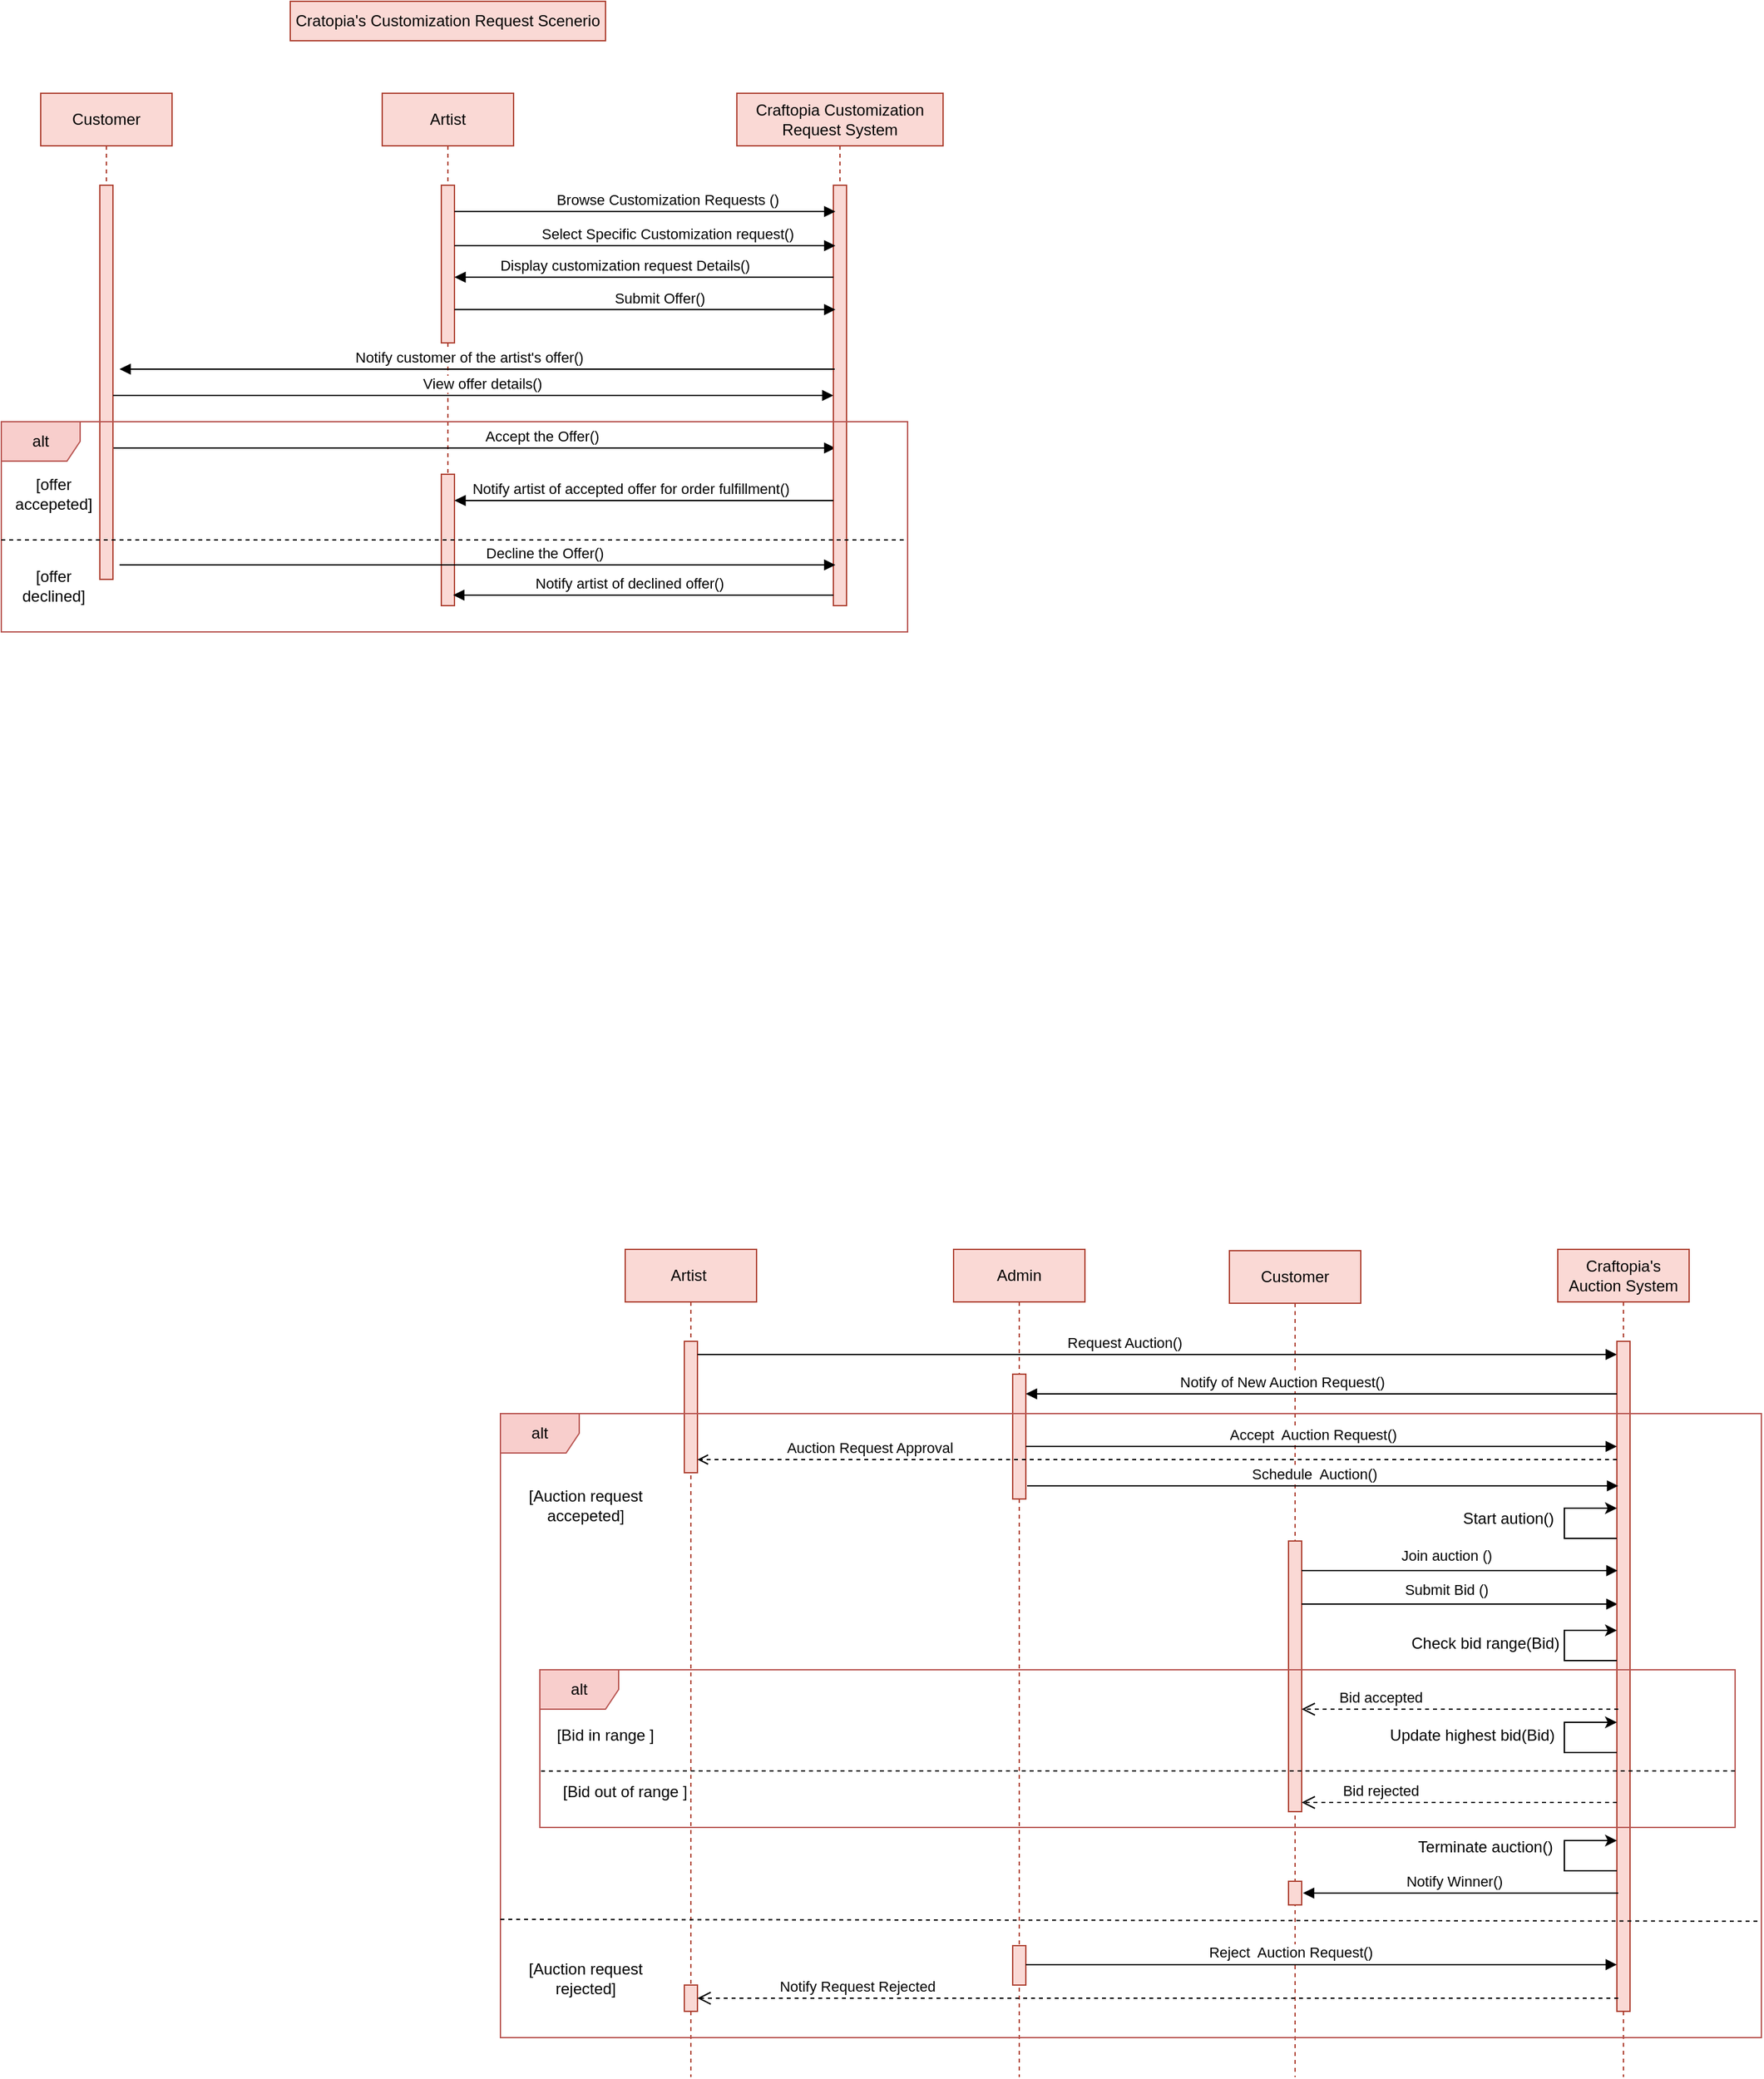 <mxfile version="26.0.9">
  <diagram name="Page-1" id="V0pw2Zb20UL2xj4cE1I4">
    <mxGraphModel dx="1358" dy="1831" grid="1" gridSize="10" guides="1" tooltips="1" connect="1" arrows="1" fold="1" page="1" pageScale="1" pageWidth="827" pageHeight="1169" math="0" shadow="0">
      <root>
        <mxCell id="0" />
        <mxCell id="1" parent="0" />
        <mxCell id="ZhXPPXgodXc87nbnoY75-1" value="Customer" style="shape=umlLifeline;perimeter=lifelinePerimeter;whiteSpace=wrap;html=1;container=0;dropTarget=0;collapsible=0;recursiveResize=0;outlineConnect=0;portConstraint=eastwest;newEdgeStyle={&quot;edgeStyle&quot;:&quot;elbowEdgeStyle&quot;,&quot;elbow&quot;:&quot;vertical&quot;,&quot;curved&quot;:0,&quot;rounded&quot;:0};fillColor=#fad9d5;strokeColor=#ae4132;" parent="1" vertex="1">
          <mxGeometry x="40" y="40" width="100" height="370" as="geometry" />
        </mxCell>
        <mxCell id="ZhXPPXgodXc87nbnoY75-2" value="" style="html=1;points=[];perimeter=orthogonalPerimeter;outlineConnect=0;targetShapes=umlLifeline;portConstraint=eastwest;newEdgeStyle={&quot;edgeStyle&quot;:&quot;elbowEdgeStyle&quot;,&quot;elbow&quot;:&quot;vertical&quot;,&quot;curved&quot;:0,&quot;rounded&quot;:0};fillColor=#fad9d5;strokeColor=#ae4132;" parent="ZhXPPXgodXc87nbnoY75-1" vertex="1">
          <mxGeometry x="45" y="70" width="10" height="300" as="geometry" />
        </mxCell>
        <mxCell id="ZhXPPXgodXc87nbnoY75-4" value="Cratopia&#39;s Customization Request Scenerio" style="text;html=1;align=center;verticalAlign=middle;whiteSpace=wrap;rounded=0;fillColor=#fad9d5;strokeColor=#ae4132;" parent="1" vertex="1">
          <mxGeometry x="230" y="-30" width="240" height="30" as="geometry" />
        </mxCell>
        <mxCell id="ZhXPPXgodXc87nbnoY75-5" value="Artist" style="shape=umlLifeline;perimeter=lifelinePerimeter;whiteSpace=wrap;html=1;container=0;dropTarget=0;collapsible=0;recursiveResize=0;outlineConnect=0;portConstraint=eastwest;newEdgeStyle={&quot;edgeStyle&quot;:&quot;elbowEdgeStyle&quot;,&quot;elbow&quot;:&quot;vertical&quot;,&quot;curved&quot;:0,&quot;rounded&quot;:0};fillColor=#fad9d5;strokeColor=#ae4132;" parent="1" vertex="1">
          <mxGeometry x="300" y="40" width="100" height="390" as="geometry" />
        </mxCell>
        <mxCell id="ZhXPPXgodXc87nbnoY75-6" value="" style="html=1;points=[];perimeter=orthogonalPerimeter;outlineConnect=0;targetShapes=umlLifeline;portConstraint=eastwest;newEdgeStyle={&quot;edgeStyle&quot;:&quot;elbowEdgeStyle&quot;,&quot;elbow&quot;:&quot;vertical&quot;,&quot;curved&quot;:0,&quot;rounded&quot;:0};fillColor=#fad9d5;strokeColor=#ae4132;" parent="ZhXPPXgodXc87nbnoY75-5" vertex="1">
          <mxGeometry x="45" y="70" width="10" height="120" as="geometry" />
        </mxCell>
        <mxCell id="ZhXPPXgodXc87nbnoY75-31" value="" style="html=1;points=[];perimeter=orthogonalPerimeter;outlineConnect=0;targetShapes=umlLifeline;portConstraint=eastwest;newEdgeStyle={&quot;edgeStyle&quot;:&quot;elbowEdgeStyle&quot;,&quot;elbow&quot;:&quot;vertical&quot;,&quot;curved&quot;:0,&quot;rounded&quot;:0};fillColor=#fad9d5;strokeColor=#ae4132;" parent="ZhXPPXgodXc87nbnoY75-5" vertex="1">
          <mxGeometry x="45" y="290" width="10" height="100" as="geometry" />
        </mxCell>
        <mxCell id="ZhXPPXgodXc87nbnoY75-9" value="View offer details()" style="html=1;verticalAlign=bottom;endArrow=block;edgeStyle=elbowEdgeStyle;elbow=vertical;curved=0;rounded=0;" parent="1" target="ZhXPPXgodXc87nbnoY75-26" edge="1">
          <mxGeometry x="0.023" relative="1" as="geometry">
            <mxPoint x="95" y="270.0" as="sourcePoint" />
            <Array as="points">
              <mxPoint x="180" y="270" />
            </Array>
            <mxPoint x="640" y="270" as="targetPoint" />
            <mxPoint as="offset" />
          </mxGeometry>
        </mxCell>
        <mxCell id="ZhXPPXgodXc87nbnoY75-11" value="Accept the Offer()&amp;nbsp;" style="html=1;verticalAlign=bottom;endArrow=block;edgeStyle=elbowEdgeStyle;elbow=vertical;curved=0;rounded=0;" parent="1" edge="1">
          <mxGeometry x="0.191" relative="1" as="geometry">
            <mxPoint x="95.5" y="310" as="sourcePoint" />
            <Array as="points">
              <mxPoint x="195.5" y="310" />
            </Array>
            <mxPoint x="645" y="310" as="targetPoint" />
            <mxPoint as="offset" />
          </mxGeometry>
        </mxCell>
        <mxCell id="ZhXPPXgodXc87nbnoY75-12" value="Artist&amp;nbsp;" style="shape=umlLifeline;perimeter=lifelinePerimeter;whiteSpace=wrap;html=1;container=0;dropTarget=0;collapsible=0;recursiveResize=0;outlineConnect=0;portConstraint=eastwest;newEdgeStyle={&quot;edgeStyle&quot;:&quot;elbowEdgeStyle&quot;,&quot;elbow&quot;:&quot;vertical&quot;,&quot;curved&quot;:0,&quot;rounded&quot;:0};fillColor=#fad9d5;strokeColor=#ae4132;" parent="1" vertex="1">
          <mxGeometry x="485" y="920" width="100" height="630" as="geometry" />
        </mxCell>
        <mxCell id="ZhXPPXgodXc87nbnoY75-25" value="Craftopia Customization Request System" style="shape=umlLifeline;perimeter=lifelinePerimeter;whiteSpace=wrap;html=1;container=0;dropTarget=0;collapsible=0;recursiveResize=0;outlineConnect=0;portConstraint=eastwest;newEdgeStyle={&quot;edgeStyle&quot;:&quot;elbowEdgeStyle&quot;,&quot;elbow&quot;:&quot;vertical&quot;,&quot;curved&quot;:0,&quot;rounded&quot;:0};fillColor=#fad9d5;strokeColor=#ae4132;" parent="1" vertex="1">
          <mxGeometry x="570" y="40" width="157" height="380" as="geometry" />
        </mxCell>
        <mxCell id="ZhXPPXgodXc87nbnoY75-26" value="" style="html=1;points=[];perimeter=orthogonalPerimeter;outlineConnect=0;targetShapes=umlLifeline;portConstraint=eastwest;newEdgeStyle={&quot;edgeStyle&quot;:&quot;elbowEdgeStyle&quot;,&quot;elbow&quot;:&quot;vertical&quot;,&quot;curved&quot;:0,&quot;rounded&quot;:0};fillColor=#fad9d5;strokeColor=#ae4132;" parent="ZhXPPXgodXc87nbnoY75-25" vertex="1">
          <mxGeometry x="73.5" y="70" width="10" height="320" as="geometry" />
        </mxCell>
        <mxCell id="ZhXPPXgodXc87nbnoY75-30" value="Submit Offer()" style="html=1;verticalAlign=bottom;endArrow=block;edgeStyle=elbowEdgeStyle;elbow=vertical;curved=0;rounded=0;" parent="1" edge="1">
          <mxGeometry x="0.075" relative="1" as="geometry">
            <mxPoint x="355" y="204.64" as="sourcePoint" />
            <Array as="points">
              <mxPoint x="489.75" y="204.64" />
            </Array>
            <mxPoint x="645" y="204.64" as="targetPoint" />
            <mxPoint as="offset" />
          </mxGeometry>
        </mxCell>
        <mxCell id="zpv97-H2XaEhjDYaw_ze-1" value="alt" style="shape=umlFrame;whiteSpace=wrap;html=1;pointerEvents=0;fillColor=#f8cecc;strokeColor=#b85450;" parent="1" vertex="1">
          <mxGeometry x="10" y="290" width="690" height="160" as="geometry" />
        </mxCell>
        <mxCell id="zpv97-H2XaEhjDYaw_ze-2" value="" style="html=1;points=[];perimeter=orthogonalPerimeter;outlineConnect=0;targetShapes=umlLifeline;portConstraint=eastwest;newEdgeStyle={&quot;edgeStyle&quot;:&quot;elbowEdgeStyle&quot;,&quot;elbow&quot;:&quot;vertical&quot;,&quot;curved&quot;:0,&quot;rounded&quot;:0};fillColor=#fad9d5;strokeColor=#ae4132;" parent="1" vertex="1">
          <mxGeometry x="530" y="990" width="10" height="100" as="geometry" />
        </mxCell>
        <mxCell id="zpv97-H2XaEhjDYaw_ze-3" value="Admin" style="shape=umlLifeline;perimeter=lifelinePerimeter;whiteSpace=wrap;html=1;container=0;dropTarget=0;collapsible=0;recursiveResize=0;outlineConnect=0;portConstraint=eastwest;newEdgeStyle={&quot;edgeStyle&quot;:&quot;elbowEdgeStyle&quot;,&quot;elbow&quot;:&quot;vertical&quot;,&quot;curved&quot;:0,&quot;rounded&quot;:0};fillColor=#fad9d5;strokeColor=#ae4132;" parent="1" vertex="1">
          <mxGeometry x="735" y="920" width="100" height="630" as="geometry" />
        </mxCell>
        <mxCell id="zpv97-H2XaEhjDYaw_ze-4" value="" style="html=1;points=[];perimeter=orthogonalPerimeter;outlineConnect=0;targetShapes=umlLifeline;portConstraint=eastwest;newEdgeStyle={&quot;edgeStyle&quot;:&quot;elbowEdgeStyle&quot;,&quot;elbow&quot;:&quot;vertical&quot;,&quot;curved&quot;:0,&quot;rounded&quot;:0};fillColor=#fad9d5;strokeColor=#ae4132;" parent="zpv97-H2XaEhjDYaw_ze-3" vertex="1">
          <mxGeometry x="45" y="95" width="10" height="95" as="geometry" />
        </mxCell>
        <mxCell id="zpv97-H2XaEhjDYaw_ze-5" value="Customer" style="shape=umlLifeline;perimeter=lifelinePerimeter;whiteSpace=wrap;html=1;container=0;dropTarget=0;collapsible=0;recursiveResize=0;outlineConnect=0;portConstraint=eastwest;newEdgeStyle={&quot;edgeStyle&quot;:&quot;elbowEdgeStyle&quot;,&quot;elbow&quot;:&quot;vertical&quot;,&quot;curved&quot;:0,&quot;rounded&quot;:0};fillColor=#fad9d5;strokeColor=#ae4132;" parent="1" vertex="1">
          <mxGeometry x="945" y="921" width="100" height="629" as="geometry" />
        </mxCell>
        <mxCell id="zpv97-H2XaEhjDYaw_ze-6" value="" style="html=1;points=[];perimeter=orthogonalPerimeter;outlineConnect=0;targetShapes=umlLifeline;portConstraint=eastwest;newEdgeStyle={&quot;edgeStyle&quot;:&quot;elbowEdgeStyle&quot;,&quot;elbow&quot;:&quot;vertical&quot;,&quot;curved&quot;:0,&quot;rounded&quot;:0};fillColor=#fad9d5;strokeColor=#ae4132;" parent="zpv97-H2XaEhjDYaw_ze-5" vertex="1">
          <mxGeometry x="45" y="221" width="10" height="206" as="geometry" />
        </mxCell>
        <mxCell id="DhQO_6RYLs_zfJR8aaYj-11" value="" style="html=1;points=[];perimeter=orthogonalPerimeter;outlineConnect=0;targetShapes=umlLifeline;portConstraint=eastwest;newEdgeStyle={&quot;edgeStyle&quot;:&quot;elbowEdgeStyle&quot;,&quot;elbow&quot;:&quot;vertical&quot;,&quot;curved&quot;:0,&quot;rounded&quot;:0};fillColor=#fad9d5;strokeColor=#ae4132;" parent="zpv97-H2XaEhjDYaw_ze-5" vertex="1">
          <mxGeometry x="45" y="480" width="10" height="18" as="geometry" />
        </mxCell>
        <mxCell id="zpv97-H2XaEhjDYaw_ze-7" value="Request Auction()" style="html=1;verticalAlign=bottom;endArrow=block;edgeStyle=elbowEdgeStyle;elbow=vertical;curved=0;rounded=0;" parent="1" edge="1">
          <mxGeometry x="-0.074" relative="1" as="geometry">
            <mxPoint x="540" y="1000" as="sourcePoint" />
            <Array as="points">
              <mxPoint x="645" y="1000" />
              <mxPoint x="735" y="1010" />
            </Array>
            <mxPoint x="1240" y="1000" as="targetPoint" />
            <mxPoint x="1" as="offset" />
          </mxGeometry>
        </mxCell>
        <mxCell id="zpv97-H2XaEhjDYaw_ze-9" value="Submit Bid ()" style="html=1;verticalAlign=bottom;endArrow=block;edgeStyle=elbowEdgeStyle;elbow=vertical;curved=0;rounded=0;" parent="1" source="zpv97-H2XaEhjDYaw_ze-6" edge="1">
          <mxGeometry x="-0.097" y="3" relative="1" as="geometry">
            <mxPoint x="1010" y="1190" as="sourcePoint" />
            <Array as="points" />
            <mxPoint x="1240.5" y="1190" as="targetPoint" />
            <mxPoint x="1" y="1" as="offset" />
          </mxGeometry>
        </mxCell>
        <mxCell id="zpv97-H2XaEhjDYaw_ze-11" value="" style="html=1;points=[];perimeter=orthogonalPerimeter;outlineConnect=0;targetShapes=umlLifeline;portConstraint=eastwest;newEdgeStyle={&quot;edgeStyle&quot;:&quot;elbowEdgeStyle&quot;,&quot;elbow&quot;:&quot;vertical&quot;,&quot;curved&quot;:0,&quot;rounded&quot;:0};fillColor=#fad9d5;strokeColor=#ae4132;" parent="1" vertex="1">
          <mxGeometry x="780" y="1450" width="10" height="30" as="geometry" />
        </mxCell>
        <mxCell id="zpv97-H2XaEhjDYaw_ze-13" value="Craftopia&#39;s Auction System" style="shape=umlLifeline;perimeter=lifelinePerimeter;whiteSpace=wrap;html=1;container=0;dropTarget=0;collapsible=0;recursiveResize=0;outlineConnect=0;portConstraint=eastwest;newEdgeStyle={&quot;edgeStyle&quot;:&quot;elbowEdgeStyle&quot;,&quot;elbow&quot;:&quot;vertical&quot;,&quot;curved&quot;:0,&quot;rounded&quot;:0};fillColor=#fad9d5;strokeColor=#ae4132;" parent="1" vertex="1">
          <mxGeometry x="1195" y="920" width="100" height="630" as="geometry" />
        </mxCell>
        <mxCell id="zpv97-H2XaEhjDYaw_ze-14" value="" style="html=1;points=[];perimeter=orthogonalPerimeter;outlineConnect=0;targetShapes=umlLifeline;portConstraint=eastwest;newEdgeStyle={&quot;edgeStyle&quot;:&quot;elbowEdgeStyle&quot;,&quot;elbow&quot;:&quot;vertical&quot;,&quot;curved&quot;:0,&quot;rounded&quot;:0};fillColor=#fad9d5;strokeColor=#ae4132;" parent="zpv97-H2XaEhjDYaw_ze-13" vertex="1">
          <mxGeometry x="45" y="70" width="10" height="510" as="geometry" />
        </mxCell>
        <mxCell id="zpv97-H2XaEhjDYaw_ze-15" value="Notify of New Auction Request()" style="html=1;verticalAlign=bottom;endArrow=block;edgeStyle=elbowEdgeStyle;elbow=vertical;curved=0;rounded=0;" parent="1" edge="1">
          <mxGeometry x="0.133" relative="1" as="geometry">
            <mxPoint x="1240" y="1030" as="sourcePoint" />
            <Array as="points">
              <mxPoint x="1150" y="1030" />
              <mxPoint x="1060" y="1020" />
            </Array>
            <mxPoint x="790.0" y="1030" as="targetPoint" />
            <mxPoint as="offset" />
          </mxGeometry>
        </mxCell>
        <mxCell id="zpv97-H2XaEhjDYaw_ze-18" value="Accept&amp;nbsp; Auction Request()&amp;nbsp;" style="html=1;verticalAlign=bottom;endArrow=block;edgeStyle=elbowEdgeStyle;elbow=vertical;curved=0;rounded=0;" parent="1" edge="1">
          <mxGeometry x="-0.022" relative="1" as="geometry">
            <mxPoint x="790.0" y="1070" as="sourcePoint" />
            <Array as="points">
              <mxPoint x="795" y="1070" />
            </Array>
            <mxPoint x="1240" y="1070" as="targetPoint" />
            <mxPoint as="offset" />
          </mxGeometry>
        </mxCell>
        <mxCell id="zpv97-H2XaEhjDYaw_ze-20" value="" style="html=1;points=[];perimeter=orthogonalPerimeter;outlineConnect=0;targetShapes=umlLifeline;portConstraint=eastwest;newEdgeStyle={&quot;edgeStyle&quot;:&quot;elbowEdgeStyle&quot;,&quot;elbow&quot;:&quot;vertical&quot;,&quot;curved&quot;:0,&quot;rounded&quot;:0};fillColor=#fad9d5;strokeColor=#ae4132;" parent="1" vertex="1">
          <mxGeometry x="530" y="1480" width="10" height="20" as="geometry" />
        </mxCell>
        <mxCell id="zpv97-H2XaEhjDYaw_ze-21" value="Notify Winner()" style="html=1;verticalAlign=bottom;endArrow=block;edgeStyle=elbowEdgeStyle;elbow=vertical;curved=0;rounded=0;" parent="1" edge="1">
          <mxGeometry x="0.042" relative="1" as="geometry">
            <mxPoint x="1241" y="1410" as="sourcePoint" />
            <Array as="points">
              <mxPoint x="1136" y="1410" />
            </Array>
            <mxPoint x="1001" y="1410" as="targetPoint" />
            <mxPoint as="offset" />
          </mxGeometry>
        </mxCell>
        <mxCell id="zpv97-H2XaEhjDYaw_ze-22" value="Auction Request Approval" style="html=1;verticalAlign=bottom;endArrow=open;dashed=1;edgeStyle=elbowEdgeStyle;elbow=horizontal;curved=0;rounded=0;" parent="1" target="zpv97-H2XaEhjDYaw_ze-2" edge="1" source="zpv97-H2XaEhjDYaw_ze-14">
          <mxGeometry x="0.626" relative="1" as="geometry">
            <mxPoint x="790" y="1080" as="targetPoint" />
            <Array as="points">
              <mxPoint x="895" y="1080" />
            </Array>
            <mxPoint x="1235" y="1080" as="sourcePoint" />
            <mxPoint as="offset" />
          </mxGeometry>
        </mxCell>
        <mxCell id="zpv97-H2XaEhjDYaw_ze-23" value="" style="endArrow=none;dashed=1;html=1;rounded=0;entryX=0.998;entryY=0.579;entryDx=0;entryDy=0;entryPerimeter=0;exitX=0;exitY=0.625;exitDx=0;exitDy=0;exitPerimeter=0;" parent="1" edge="1">
          <mxGeometry width="50" height="50" relative="1" as="geometry">
            <mxPoint x="10" y="380" as="sourcePoint" />
            <mxPoint x="700.0" y="380.0" as="targetPoint" />
          </mxGeometry>
        </mxCell>
        <mxCell id="zpv97-H2XaEhjDYaw_ze-24" value="Decline the Offer()&amp;nbsp;" style="html=1;verticalAlign=bottom;endArrow=block;edgeStyle=elbowEdgeStyle;elbow=vertical;curved=0;rounded=0;" parent="1" edge="1">
          <mxGeometry x="0.191" relative="1" as="geometry">
            <mxPoint x="100" y="399" as="sourcePoint" />
            <Array as="points">
              <mxPoint x="185" y="399" />
            </Array>
            <mxPoint x="645" y="399" as="targetPoint" />
            <mxPoint as="offset" />
          </mxGeometry>
        </mxCell>
        <mxCell id="zpv97-H2XaEhjDYaw_ze-25" value="[offer accepeted]" style="text;html=1;align=center;verticalAlign=middle;whiteSpace=wrap;rounded=0;" parent="1" vertex="1">
          <mxGeometry x="20" y="330" width="60" height="30" as="geometry" />
        </mxCell>
        <mxCell id="zpv97-H2XaEhjDYaw_ze-26" value="[offer declined]" style="text;html=1;align=center;verticalAlign=middle;whiteSpace=wrap;rounded=0;" parent="1" vertex="1">
          <mxGeometry x="20" y="400" width="60" height="30" as="geometry" />
        </mxCell>
        <mxCell id="zpv97-H2XaEhjDYaw_ze-27" value="alt" style="shape=umlFrame;whiteSpace=wrap;html=1;pointerEvents=0;fillColor=#f8cecc;strokeColor=#b85450;" parent="1" vertex="1">
          <mxGeometry x="390" y="1045" width="960" height="475" as="geometry" />
        </mxCell>
        <mxCell id="zpv97-H2XaEhjDYaw_ze-28" value="" style="endArrow=none;dashed=1;html=1;rounded=0;exitX=0;exitY=0.833;exitDx=0;exitDy=0;exitPerimeter=0;entryX=0.999;entryY=0.836;entryDx=0;entryDy=0;entryPerimeter=0;" parent="1" edge="1">
          <mxGeometry width="50" height="50" relative="1" as="geometry">
            <mxPoint x="390" y="1429.995" as="sourcePoint" />
            <mxPoint x="1349.04" y="1431.42" as="targetPoint" />
          </mxGeometry>
        </mxCell>
        <mxCell id="zpv97-H2XaEhjDYaw_ze-29" value="[Auction request accepeted]" style="text;html=1;align=center;verticalAlign=middle;whiteSpace=wrap;rounded=0;" parent="1" vertex="1">
          <mxGeometry x="410" y="1100" width="90" height="30" as="geometry" />
        </mxCell>
        <mxCell id="zpv97-H2XaEhjDYaw_ze-30" value="[Auction request rejected]" style="text;html=1;align=center;verticalAlign=middle;whiteSpace=wrap;rounded=0;" parent="1" vertex="1">
          <mxGeometry x="410" y="1460" width="90" height="30" as="geometry" />
        </mxCell>
        <mxCell id="zpv97-H2XaEhjDYaw_ze-31" value="Reject&amp;nbsp; Auction Request()&amp;nbsp;" style="html=1;verticalAlign=bottom;endArrow=block;edgeStyle=elbowEdgeStyle;elbow=vertical;curved=0;rounded=0;" parent="1" edge="1">
          <mxGeometry x="-0.098" relative="1" as="geometry">
            <mxPoint x="790" y="1464.47" as="sourcePoint" />
            <Array as="points">
              <mxPoint x="795" y="1464.47" />
            </Array>
            <mxPoint x="1240" y="1464.47" as="targetPoint" />
            <mxPoint as="offset" />
          </mxGeometry>
        </mxCell>
        <mxCell id="zpv97-H2XaEhjDYaw_ze-32" value="&amp;nbsp;Notify Request Rejected" style="html=1;verticalAlign=bottom;endArrow=open;dashed=1;endSize=8;edgeStyle=elbowEdgeStyle;elbow=horizontal;curved=0;rounded=0;" parent="1" edge="1">
          <mxGeometry x="0.658" relative="1" as="geometry">
            <mxPoint x="540" y="1490" as="targetPoint" />
            <Array as="points">
              <mxPoint x="901" y="1490.05" />
            </Array>
            <mxPoint x="1241" y="1490.05" as="sourcePoint" />
            <mxPoint as="offset" />
          </mxGeometry>
        </mxCell>
        <mxCell id="zpv97-H2XaEhjDYaw_ze-35" value="Update highest bid(Bid)" style="text;html=1;align=center;verticalAlign=middle;whiteSpace=wrap;rounded=0;" parent="1" vertex="1">
          <mxGeometry x="1060" y="1280" width="140" height="20" as="geometry" />
        </mxCell>
        <mxCell id="zpv97-H2XaEhjDYaw_ze-37" value="Schedule&amp;nbsp; Auction()&amp;nbsp;" style="html=1;verticalAlign=bottom;endArrow=block;edgeStyle=elbowEdgeStyle;elbow=vertical;curved=0;rounded=0;" parent="1" edge="1">
          <mxGeometry x="-0.022" relative="1" as="geometry">
            <mxPoint x="791.0" y="1100" as="sourcePoint" />
            <Array as="points">
              <mxPoint x="796" y="1100" />
            </Array>
            <mxPoint x="1241" y="1100" as="targetPoint" />
            <mxPoint as="offset" />
          </mxGeometry>
        </mxCell>
        <mxCell id="zpv97-H2XaEhjDYaw_ze-38" value="Join auction ()" style="html=1;verticalAlign=bottom;endArrow=block;edgeStyle=elbowEdgeStyle;elbow=horizontal;curved=0;rounded=0;exitX=1;exitY=0.109;exitDx=0;exitDy=0;exitPerimeter=0;" parent="1" source="zpv97-H2XaEhjDYaw_ze-6" edge="1">
          <mxGeometry x="-0.097" y="3" relative="1" as="geometry">
            <mxPoint x="1010" y="1165" as="sourcePoint" />
            <Array as="points" />
            <mxPoint x="1240.5" y="1164.52" as="targetPoint" />
            <mxPoint x="1" y="1" as="offset" />
          </mxGeometry>
        </mxCell>
        <mxCell id="zpv97-H2XaEhjDYaw_ze-40" value="Start aution()" style="text;html=1;align=center;verticalAlign=middle;whiteSpace=wrap;rounded=0;" parent="1" vertex="1">
          <mxGeometry x="1110" y="1110" width="95" height="30" as="geometry" />
        </mxCell>
        <mxCell id="zpv97-H2XaEhjDYaw_ze-43" value="Check bid range(Bid)" style="text;html=1;align=center;verticalAlign=middle;whiteSpace=wrap;rounded=0;" parent="1" vertex="1">
          <mxGeometry x="1080" y="1210" width="120" height="20" as="geometry" />
        </mxCell>
        <mxCell id="zpv97-H2XaEhjDYaw_ze-44" value="Bid accepted" style="html=1;verticalAlign=bottom;endArrow=open;dashed=1;endSize=8;edgeStyle=elbowEdgeStyle;elbow=horizontal;curved=0;rounded=0;" parent="1" edge="1">
          <mxGeometry x="0.502" relative="1" as="geometry">
            <mxPoint x="1000" y="1270" as="targetPoint" />
            <Array as="points">
              <mxPoint x="1028" y="1270" />
            </Array>
            <mxPoint x="1241" y="1270" as="sourcePoint" />
            <mxPoint as="offset" />
          </mxGeometry>
        </mxCell>
        <mxCell id="ZhXPPXgodXc87nbnoY75-27" value="Browse Customization Requests ()" style="html=1;verticalAlign=bottom;endArrow=block;edgeStyle=elbowEdgeStyle;elbow=vertical;curved=0;rounded=0;" parent="1" edge="1">
          <mxGeometry x="0.117" relative="1" as="geometry">
            <mxPoint x="355" y="130" as="sourcePoint" />
            <Array as="points">
              <mxPoint x="630" y="130" />
            </Array>
            <mxPoint x="645" y="130" as="targetPoint" />
            <mxPoint as="offset" />
          </mxGeometry>
        </mxCell>
        <mxCell id="qPt5Wxt3EMSxar55PLhZ-1" value="Notify customer of the artist&#39;s offer()" style="html=1;verticalAlign=bottom;endArrow=block;edgeStyle=elbowEdgeStyle;elbow=vertical;curved=0;rounded=0;" parent="1" edge="1">
          <mxGeometry x="0.023" relative="1" as="geometry">
            <mxPoint x="644.5" y="250" as="sourcePoint" />
            <Array as="points">
              <mxPoint x="185" y="250" />
            </Array>
            <mxPoint x="100" y="250" as="targetPoint" />
            <mxPoint as="offset" />
          </mxGeometry>
        </mxCell>
        <mxCell id="qPt5Wxt3EMSxar55PLhZ-2" value="Notify artist of accepted offer for order fulfillment()" style="html=1;verticalAlign=bottom;endArrow=block;edgeStyle=elbowEdgeStyle;elbow=vertical;curved=0;rounded=0;" parent="1" source="ZhXPPXgodXc87nbnoY75-26" target="ZhXPPXgodXc87nbnoY75-31" edge="1">
          <mxGeometry x="0.075" relative="1" as="geometry">
            <mxPoint x="640" y="350" as="sourcePoint" />
            <Array as="points">
              <mxPoint x="494.75" y="350" />
            </Array>
            <mxPoint x="360" y="350" as="targetPoint" />
            <mxPoint as="offset" />
          </mxGeometry>
        </mxCell>
        <mxCell id="DhQO_6RYLs_zfJR8aaYj-1" value="alt" style="shape=umlFrame;whiteSpace=wrap;html=1;pointerEvents=0;fillColor=#f8cecc;strokeColor=#b85450;" parent="1" vertex="1">
          <mxGeometry x="420" y="1240" width="910" height="120" as="geometry" />
        </mxCell>
        <mxCell id="DhQO_6RYLs_zfJR8aaYj-3" value="[Bid out of range ]" style="text;html=1;align=center;verticalAlign=middle;whiteSpace=wrap;rounded=0;" parent="1" vertex="1">
          <mxGeometry x="430" y="1318" width="110" height="30" as="geometry" />
        </mxCell>
        <mxCell id="DhQO_6RYLs_zfJR8aaYj-4" value="[Bid in range ]" style="text;html=1;align=center;verticalAlign=middle;whiteSpace=wrap;rounded=0;" parent="1" vertex="1">
          <mxGeometry x="430" y="1275" width="80" height="30" as="geometry" />
        </mxCell>
        <mxCell id="DhQO_6RYLs_zfJR8aaYj-7" value="" style="endArrow=none;dashed=1;html=1;rounded=0;exitX=0.001;exitY=0.685;exitDx=0;exitDy=0;exitPerimeter=0;entryX=1;entryY=0.649;entryDx=0;entryDy=0;entryPerimeter=0;" parent="1" edge="1">
          <mxGeometry width="50" height="50" relative="1" as="geometry">
            <mxPoint x="420.91" y="1317.07" as="sourcePoint" />
            <mxPoint x="1330" y="1316.95" as="targetPoint" />
          </mxGeometry>
        </mxCell>
        <mxCell id="DhQO_6RYLs_zfJR8aaYj-10" value="Bid rejected" style="html=1;verticalAlign=bottom;endArrow=open;dashed=1;endSize=8;edgeStyle=elbowEdgeStyle;elbow=horizontal;curved=0;rounded=0;" parent="1" source="zpv97-H2XaEhjDYaw_ze-14" target="zpv97-H2XaEhjDYaw_ze-6" edge="1">
          <mxGeometry x="0.502" relative="1" as="geometry">
            <mxPoint x="1010" y="1341" as="targetPoint" />
            <Array as="points">
              <mxPoint x="1038" y="1341" />
            </Array>
            <mxPoint x="1230" y="1341" as="sourcePoint" />
            <mxPoint as="offset" />
          </mxGeometry>
        </mxCell>
        <mxCell id="DhQO_6RYLs_zfJR8aaYj-13" value="Terminate auction()" style="text;html=1;align=center;verticalAlign=middle;whiteSpace=wrap;rounded=0;" parent="1" vertex="1">
          <mxGeometry x="1070" y="1360" width="140" height="30" as="geometry" />
        </mxCell>
        <mxCell id="6Epd3jJX5GHwWJq-SWlq-2" value="Select Specific Customization request()" style="html=1;verticalAlign=bottom;endArrow=block;edgeStyle=elbowEdgeStyle;elbow=vertical;curved=0;rounded=0;" parent="1" edge="1">
          <mxGeometry x="0.117" relative="1" as="geometry">
            <mxPoint x="355" y="156" as="sourcePoint" />
            <Array as="points">
              <mxPoint x="630" y="156" />
            </Array>
            <mxPoint x="645" y="156" as="targetPoint" />
            <mxPoint as="offset" />
          </mxGeometry>
        </mxCell>
        <mxCell id="6Epd3jJX5GHwWJq-SWlq-3" value="Notify artist of declined offer()" style="html=1;verticalAlign=bottom;endArrow=block;edgeStyle=elbowEdgeStyle;elbow=vertical;curved=0;rounded=0;" parent="1" source="ZhXPPXgodXc87nbnoY75-26" edge="1">
          <mxGeometry x="0.075" relative="1" as="geometry">
            <mxPoint x="640" y="422" as="sourcePoint" />
            <Array as="points">
              <mxPoint x="493.75" y="422" />
            </Array>
            <mxPoint x="354" y="422" as="targetPoint" />
            <mxPoint as="offset" />
          </mxGeometry>
        </mxCell>
        <mxCell id="UcIUSxFzb96O1rJ910P3-2" value="&amp;nbsp;Display customization request Details()" style="html=1;verticalAlign=bottom;endArrow=block;edgeStyle=elbowEdgeStyle;elbow=vertical;curved=0;rounded=0;" parent="1" source="ZhXPPXgodXc87nbnoY75-26" target="ZhXPPXgodXc87nbnoY75-6" edge="1">
          <mxGeometry x="0.117" relative="1" as="geometry">
            <mxPoint x="640" y="180" as="sourcePoint" />
            <Array as="points">
              <mxPoint x="625" y="180" />
            </Array>
            <mxPoint x="360" y="180" as="targetPoint" />
            <mxPoint as="offset" />
          </mxGeometry>
        </mxCell>
        <mxCell id="xekCJxQsQ1gRJI4eN-mB-3" value="" style="endArrow=classic;html=1;rounded=0;" parent="1" edge="1">
          <mxGeometry width="50" height="50" relative="1" as="geometry">
            <mxPoint x="1240" y="1303" as="sourcePoint" />
            <mxPoint x="1240" y="1280" as="targetPoint" />
            <Array as="points">
              <mxPoint x="1200" y="1303" />
              <mxPoint x="1200" y="1280" />
            </Array>
          </mxGeometry>
        </mxCell>
        <mxCell id="xekCJxQsQ1gRJI4eN-mB-5" value="" style="endArrow=classic;html=1;rounded=0;" parent="1" edge="1">
          <mxGeometry width="50" height="50" relative="1" as="geometry">
            <mxPoint x="1240" y="1393" as="sourcePoint" />
            <mxPoint x="1240" y="1370" as="targetPoint" />
            <Array as="points">
              <mxPoint x="1200" y="1393" />
              <mxPoint x="1200" y="1370" />
            </Array>
          </mxGeometry>
        </mxCell>
        <mxCell id="xekCJxQsQ1gRJI4eN-mB-6" value="" style="endArrow=classic;html=1;rounded=0;" parent="1" edge="1">
          <mxGeometry width="50" height="50" relative="1" as="geometry">
            <mxPoint x="1240" y="1233" as="sourcePoint" />
            <mxPoint x="1240" y="1210" as="targetPoint" />
            <Array as="points">
              <mxPoint x="1200" y="1233" />
              <mxPoint x="1200" y="1210" />
            </Array>
          </mxGeometry>
        </mxCell>
        <mxCell id="xekCJxQsQ1gRJI4eN-mB-7" value="" style="endArrow=classic;html=1;rounded=0;" parent="1" edge="1">
          <mxGeometry width="50" height="50" relative="1" as="geometry">
            <mxPoint x="1240" y="1140" as="sourcePoint" />
            <mxPoint x="1240" y="1117" as="targetPoint" />
            <Array as="points">
              <mxPoint x="1200" y="1140" />
              <mxPoint x="1200" y="1117" />
            </Array>
          </mxGeometry>
        </mxCell>
      </root>
    </mxGraphModel>
  </diagram>
</mxfile>
